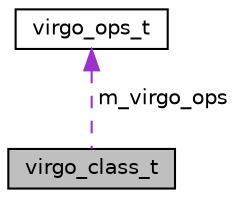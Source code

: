 digraph "virgo_class_t"
{
 // LATEX_PDF_SIZE
  edge [fontname="Helvetica",fontsize="10",labelfontname="Helvetica",labelfontsize="10"];
  node [fontname="Helvetica",fontsize="10",shape=record];
  Node1 [label="virgo_class_t",height=0.2,width=0.4,color="black", fillcolor="grey75", style="filled", fontcolor="black",tooltip=" "];
  Node2 -> Node1 [dir="back",color="darkorchid3",fontsize="10",style="dashed",label=" m_virgo_ops" ,fontname="Helvetica"];
  Node2 [label="virgo_ops_t",height=0.2,width=0.4,color="black", fillcolor="white", style="filled",URL="$structvirgo__ops__t.html",tooltip=" "];
}
